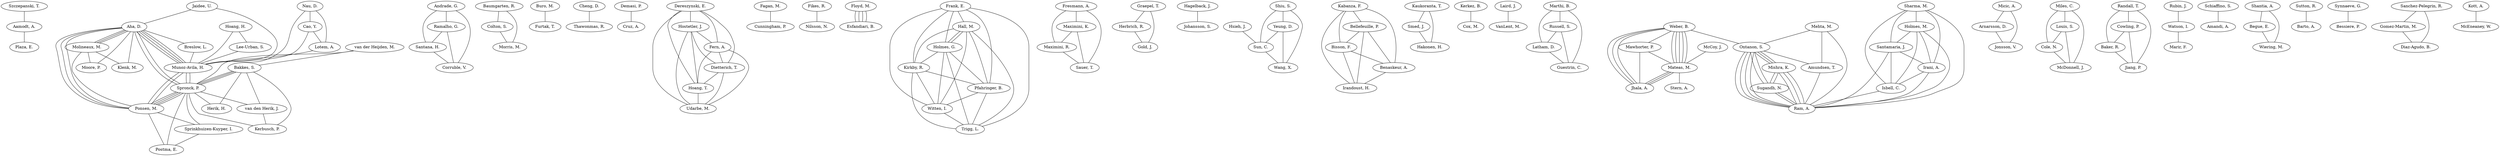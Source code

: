 /* Warning: This file is generated by 'visualise.py' and will be overwritten! */
graph G {
overlap=false
"Aamodt, A." -- "Plaza, E.";
"Aha, D." -- "Breslow, L.";
"Aha, D." -- "Munoz-Avila, H.";
"Breslow, L." -- "Munoz-Avila, H.";
"Aha, D." -- "Molineaux, M.";
"Aha, D." -- "Ponsen, M.";
"Molineaux, M." -- "Ponsen, M.";
"Andrade, G." -- "Ramalho, G.";
"Andrade, G." -- "Santana, H.";
"Andrade, G." -- "Corruble, V.";
"Ramalho, G." -- "Santana, H.";
"Ramalho, G." -- "Corruble, V.";
"Santana, H." -- "Corruble, V.";
"Bakkes, S." -- "Spronck, P.";
"Bakkes, S." -- "van den Herik, J.";
"Bakkes, S." -- "Kerbusch, P.";
"Spronck, P." -- "van den Herik, J.";
"Spronck, P." -- "Kerbusch, P.";
"van den Herik, J." -- "Kerbusch, P.";
"Bakkes, S." -- "Spronck, P.";
"Bakkes, S." -- "Herik, H.";
"Spronck, P." -- "Herik, H.";
"Baumgarten, R." -- "Colton, S.";
"Baumgarten, R." -- "Morris, M.";
"Colton, S." -- "Morris, M.";
"Buro, M." -- "Furtak, T.";
"Cheng, D." -- "Thawonmas, R.";
"Demasi, P." -- "Cruz, A.";
"Dereszynski, E." -- "Hostetler, J.";
"Dereszynski, E." -- "Fern, A.";
"Dereszynski, E." -- "Dietterich, T.";
"Dereszynski, E." -- "Hoang, T.";
"Dereszynski, E." -- "Udarbe, M.";
"Hostetler, J." -- "Fern, A.";
"Hostetler, J." -- "Dietterich, T.";
"Hostetler, J." -- "Hoang, T.";
"Hostetler, J." -- "Udarbe, M.";
"Fern, A." -- "Dietterich, T.";
"Fern, A." -- "Hoang, T.";
"Fern, A." -- "Udarbe, M.";
"Dietterich, T." -- "Hoang, T.";
"Dietterich, T." -- "Udarbe, M.";
"Hoang, T." -- "Udarbe, M.";
"Fagan, M." -- "Cunningham, P.";
"Fikes, R." -- "Nilsson, N.";
"Floyd, M." -- "Esfandiari, B.";
"Floyd, M." -- "Esfandiari, B.";
"Floyd, M." -- "Esfandiari, B.";
"Floyd, M." -- "Esfandiari, B.";
"Frank, E." -- "Hall, M.";
"Frank, E." -- "Holmes, G.";
"Frank, E." -- "Kirkby, R.";
"Frank, E." -- "Pfahringer, B.";
"Frank, E." -- "Witten, I.";
"Frank, E." -- "Trigg, L.";
"Hall, M." -- "Holmes, G.";
"Hall, M." -- "Kirkby, R.";
"Hall, M." -- "Pfahringer, B.";
"Hall, M." -- "Witten, I.";
"Hall, M." -- "Trigg, L.";
"Holmes, G." -- "Kirkby, R.";
"Holmes, G." -- "Pfahringer, B.";
"Holmes, G." -- "Witten, I.";
"Holmes, G." -- "Trigg, L.";
"Kirkby, R." -- "Pfahringer, B.";
"Kirkby, R." -- "Witten, I.";
"Kirkby, R." -- "Trigg, L.";
"Pfahringer, B." -- "Witten, I.";
"Pfahringer, B." -- "Trigg, L.";
"Witten, I." -- "Trigg, L.";
"Fresmann, A." -- "Maximini, K.";
"Fresmann, A." -- "Maximini, R.";
"Fresmann, A." -- "Sauer, T.";
"Maximini, K." -- "Maximini, R.";
"Maximini, K." -- "Sauer, T.";
"Maximini, R." -- "Sauer, T.";
"Graepel, T." -- "Herbrich, R.";
"Graepel, T." -- "Gold, J.";
"Herbrich, R." -- "Gold, J.";
"Hagelback, J." -- "Johansson, S.";
"Hall, M." -- "Holmes, G.";
"van der Heijden, M." -- "Bakkes, S.";
"van der Heijden, M." -- "Spronck, P.";
"Bakkes, S." -- "Spronck, P.";
"Hoang, H." -- "Lee-Urban, S.";
"Hoang, H." -- "Munoz-Avila, H.";
"Lee-Urban, S." -- "Munoz-Avila, H.";
"Hsieh, J." -- "Sun, C.";
"Jaidee, U." -- "Munoz-Avila, H.";
"Jaidee, U." -- "Aha, D.";
"Munoz-Avila, H." -- "Aha, D.";
"Kabanza, F." -- "Bellefeuille, P.";
"Kabanza, F." -- "Bisson, F.";
"Kabanza, F." -- "Benaskeur, A.";
"Kabanza, F." -- "Irandoust, H.";
"Bellefeuille, P." -- "Bisson, F.";
"Bellefeuille, P." -- "Benaskeur, A.";
"Bellefeuille, P." -- "Irandoust, H.";
"Bisson, F." -- "Benaskeur, A.";
"Bisson, F." -- "Irandoust, H.";
"Benaskeur, A." -- "Irandoust, H.";
"Kaukoranta, T." -- "Smed, J.";
"Kaukoranta, T." -- "Hakonen, H.";
"Smed, J." -- "Hakonen, H.";
"Kerkez, B." -- "Cox, M.";
"Laird, J." -- "VanLent, M.";
"Marthi, B." -- "Russell, S.";
"Marthi, B." -- "Latham, D.";
"Marthi, B." -- "Guestrin, C.";
"Russell, S." -- "Latham, D.";
"Russell, S." -- "Guestrin, C.";
"Latham, D." -- "Guestrin, C.";
"Mateas, M." -- "Stern, A.";
"McCoy, J." -- "Mateas, M.";
"Mehta, M." -- "Ontanon, S.";
"Mehta, M." -- "Amundsen, T.";
"Mehta, M." -- "Ram, A.";
"Ontanon, S." -- "Amundsen, T.";
"Ontanon, S." -- "Ram, A.";
"Amundsen, T." -- "Ram, A.";
"Micic, A." -- "Arnarsson, D.";
"Micic, A." -- "Jonsson, V.";
"Arnarsson, D." -- "Jonsson, V.";
"Miles, C." -- "Louis, S.";
"Miles, C." -- "Cole, N.";
"Miles, C." -- "McDonnell, J.";
"Louis, S." -- "Cole, N.";
"Louis, S." -- "McDonnell, J.";
"Cole, N." -- "McDonnell, J.";
"Mishra, K." -- "Ontanon, S.";
"Mishra, K." -- "Ram, A.";
"Ontanon, S." -- "Ram, A.";
"Molineaux, M." -- "Aha, D.";
"Molineaux, M." -- "Moore, P.";
"Aha, D." -- "Moore, P.";
"Molineaux, M." -- "Klenk, M.";
"Molineaux, M." -- "Aha, D.";
"Klenk, M." -- "Aha, D.";
"Nau, D." -- "Cao, Y.";
"Nau, D." -- "Lotem, A.";
"Nau, D." -- "Munoz-Avila, H.";
"Cao, Y." -- "Lotem, A.";
"Cao, Y." -- "Munoz-Avila, H.";
"Lotem, A." -- "Munoz-Avila, H.";
"Ontanon, S." -- "Mishra, K.";
"Ontanon, S." -- "Sugandh, N.";
"Ontanon, S." -- "Ram, A.";
"Mishra, K." -- "Sugandh, N.";
"Mishra, K." -- "Ram, A.";
"Sugandh, N." -- "Ram, A.";
"Ontanon, S." -- "Mishra, K.";
"Ontanon, S." -- "Sugandh, N.";
"Ontanon, S." -- "Ram, A.";
"Mishra, K." -- "Sugandh, N.";
"Mishra, K." -- "Ram, A.";
"Sugandh, N." -- "Ram, A.";
"Ponsen, M." -- "Munoz-Avila, H.";
"Ponsen, M." -- "Spronck, P.";
"Ponsen, M." -- "Aha, D.";
"Munoz-Avila, H." -- "Spronck, P.";
"Munoz-Avila, H." -- "Aha, D.";
"Spronck, P." -- "Aha, D.";
"Ponsen, M." -- "Munoz-Avila, H.";
"Ponsen, M." -- "Spronck, P.";
"Ponsen, M." -- "Aha, D.";
"Munoz-Avila, H." -- "Spronck, P.";
"Munoz-Avila, H." -- "Aha, D.";
"Spronck, P." -- "Aha, D.";
"Ponsen, M." -- "Spronck, P.";
"Randall, T." -- "Cowling, P.";
"Randall, T." -- "Baker, R.";
"Randall, T." -- "Jiang, P.";
"Cowling, P." -- "Baker, R.";
"Cowling, P." -- "Jiang, P.";
"Baker, R." -- "Jiang, P.";
"Rubin, J." -- "Watson, I.";
"Schiaffino, S." -- "Amandi, A.";
"Shantia, A." -- "Begue, E.";
"Shantia, A." -- "Wiering, M.";
"Begue, E." -- "Wiering, M.";
"Sharma, M." -- "Holmes, M.";
"Sharma, M." -- "Santamaria, J.";
"Sharma, M." -- "Irani, A.";
"Sharma, M." -- "Isbell, C.";
"Sharma, M." -- "Ram, A.";
"Holmes, M." -- "Santamaria, J.";
"Holmes, M." -- "Irani, A.";
"Holmes, M." -- "Isbell, C.";
"Holmes, M." -- "Ram, A.";
"Santamaria, J." -- "Irani, A.";
"Santamaria, J." -- "Isbell, C.";
"Santamaria, J." -- "Ram, A.";
"Irani, A." -- "Isbell, C.";
"Irani, A." -- "Ram, A.";
"Isbell, C." -- "Ram, A.";
"Shiu, S." -- "Yeung, D.";
"Shiu, S." -- "Sun, C.";
"Shiu, S." -- "Wang, X.";
"Yeung, D." -- "Sun, C.";
"Yeung, D." -- "Wang, X.";
"Sun, C." -- "Wang, X.";
"Spronck, P." -- "Ponsen, M.";
"Spronck, P." -- "Sprinkhuizen-Kuyper, I.";
"Spronck, P." -- "Postma, E.";
"Ponsen, M." -- "Sprinkhuizen-Kuyper, I.";
"Ponsen, M." -- "Postma, E.";
"Sprinkhuizen-Kuyper, I." -- "Postma, E.";
"Sutton, R." -- "Barto, A.";
"Synnaeve, G." -- "Bessiere, P.";
"Szczepanski, T." -- "Aamodt, A.";
"Sanchez-Pelegrin, R." -- "Gomez-Martin, M.";
"Sanchez-Pelegrin, R." -- "Diaz-Agudo, B.";
"Gomez-Martin, M." -- "Diaz-Agudo, B.";
"Watson, I." -- "Marir, F.";
"Weber, B." -- "Mateas, M.";
"Weber, B." -- "Mateas, M.";
"Weber, B." -- "Mateas, M.";
"Weber, B." -- "Jhala, A.";
"Mateas, M." -- "Jhala, A.";
"Weber, B." -- "Mateas, M.";
"Weber, B." -- "Jhala, A.";
"Mateas, M." -- "Jhala, A.";
"Weber, B." -- "Mawhorter, P.";
"Weber, B." -- "Mateas, M.";
"Weber, B." -- "Jhala, A.";
"Mawhorter, P." -- "Mateas, M.";
"Mawhorter, P." -- "Jhala, A.";
"Mateas, M." -- "Jhala, A.";
"Weber, B." -- "Ontanon, S.";
"Kott, A." -- "McEneaney, W.";
}

